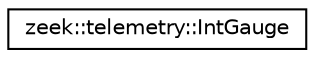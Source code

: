 digraph "Graphical Class Hierarchy"
{
 // LATEX_PDF_SIZE
  edge [fontname="Helvetica",fontsize="10",labelfontname="Helvetica",labelfontsize="10"];
  node [fontname="Helvetica",fontsize="10",shape=record];
  rankdir="LR";
  Node0 [label="zeek::telemetry::IntGauge",height=0.2,width=0.4,color="black", fillcolor="white", style="filled",URL="$d8/db3/classzeek_1_1telemetry_1_1IntGauge.html",tooltip=" "];
}
